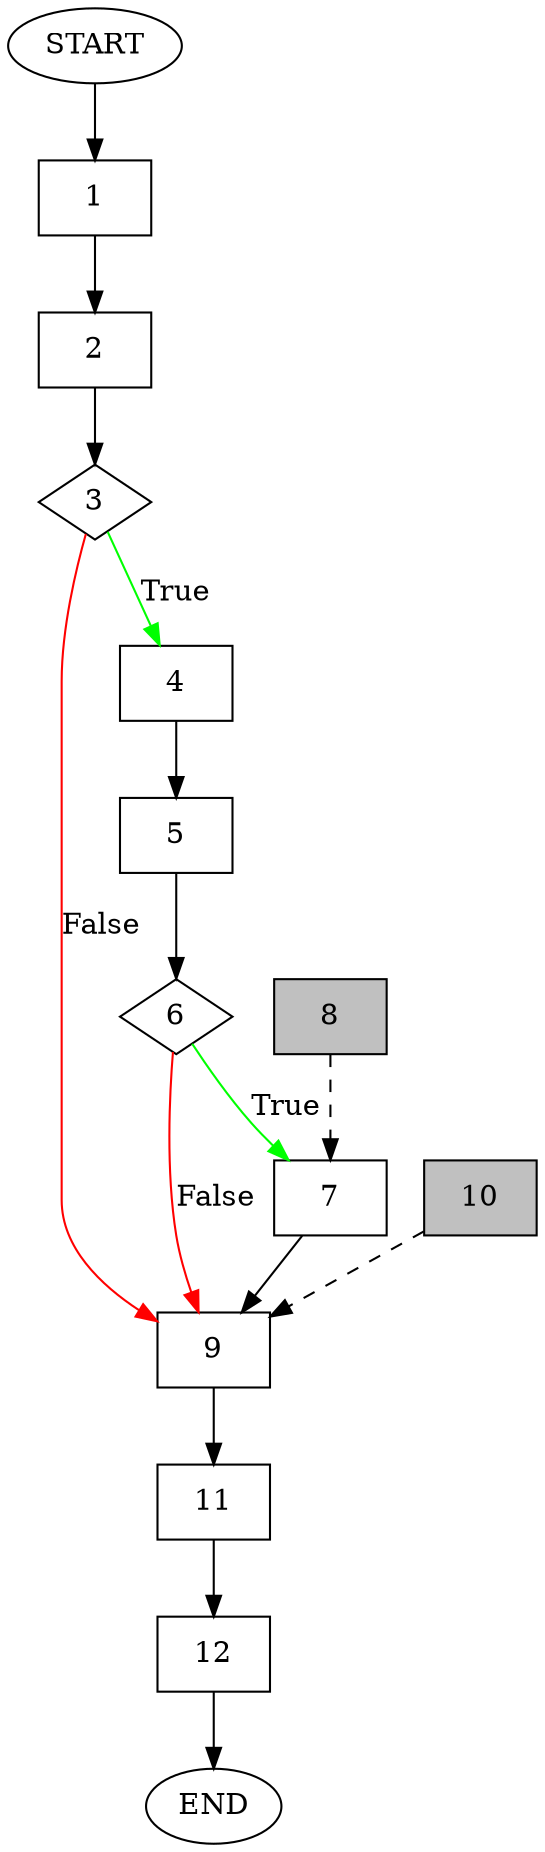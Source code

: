 digraph {
	start [label=START shape=oval]
	end [label=END shape=oval]
		start -> 1
	1 [label=1 shape=box]
		1 -> 2
	2 [label=2 shape=box]
		2 -> "Condition(['4', '5', Condition(['7', '8'], name=ConditionType('if'))], name=ConditionType('if'))"
	"Condition(['4', '5', Condition(['7', '8'], name=ConditionType('if'))], name=ConditionType('if'))" [label=3 shape=diamond]
		"Condition(['4', '5', Condition(['7', '8'], name=ConditionType('if'))], name=ConditionType('if'))" -> 9 [label=False color=red]
		"Condition(['4', '5', Condition(['7', '8'], name=ConditionType('if'))], name=ConditionType('if'))" -> 4 [label=True color=green]
	4 [label=4 shape=box]
		4 -> 5
	5 [label=5 shape=box]
		5 -> "Condition(['7', '8'], name=ConditionType('if'))"
	"Condition(['7', '8'], name=ConditionType('if'))" [label=6 shape=diamond]
		"Condition(['7', '8'], name=ConditionType('if'))" -> 9 [label=False color=red]
		"Condition(['7', '8'], name=ConditionType('if'))" -> 7 [label=True color=green]
	7 [label=7 shape=box]
		7 -> 9
	8 [label=8 fillcolor=gray shape=box style=filled]
		8 -> 7 [style=dashed]
	9 [label=9 shape=box]
		9 -> 11
	10 [label=10 fillcolor=gray shape=box style=filled]
		10 -> 9 [style=dashed]
	11 [label=11 shape=box]
		11 -> 12
	12 [label=12 shape=box]
		12 -> end
}